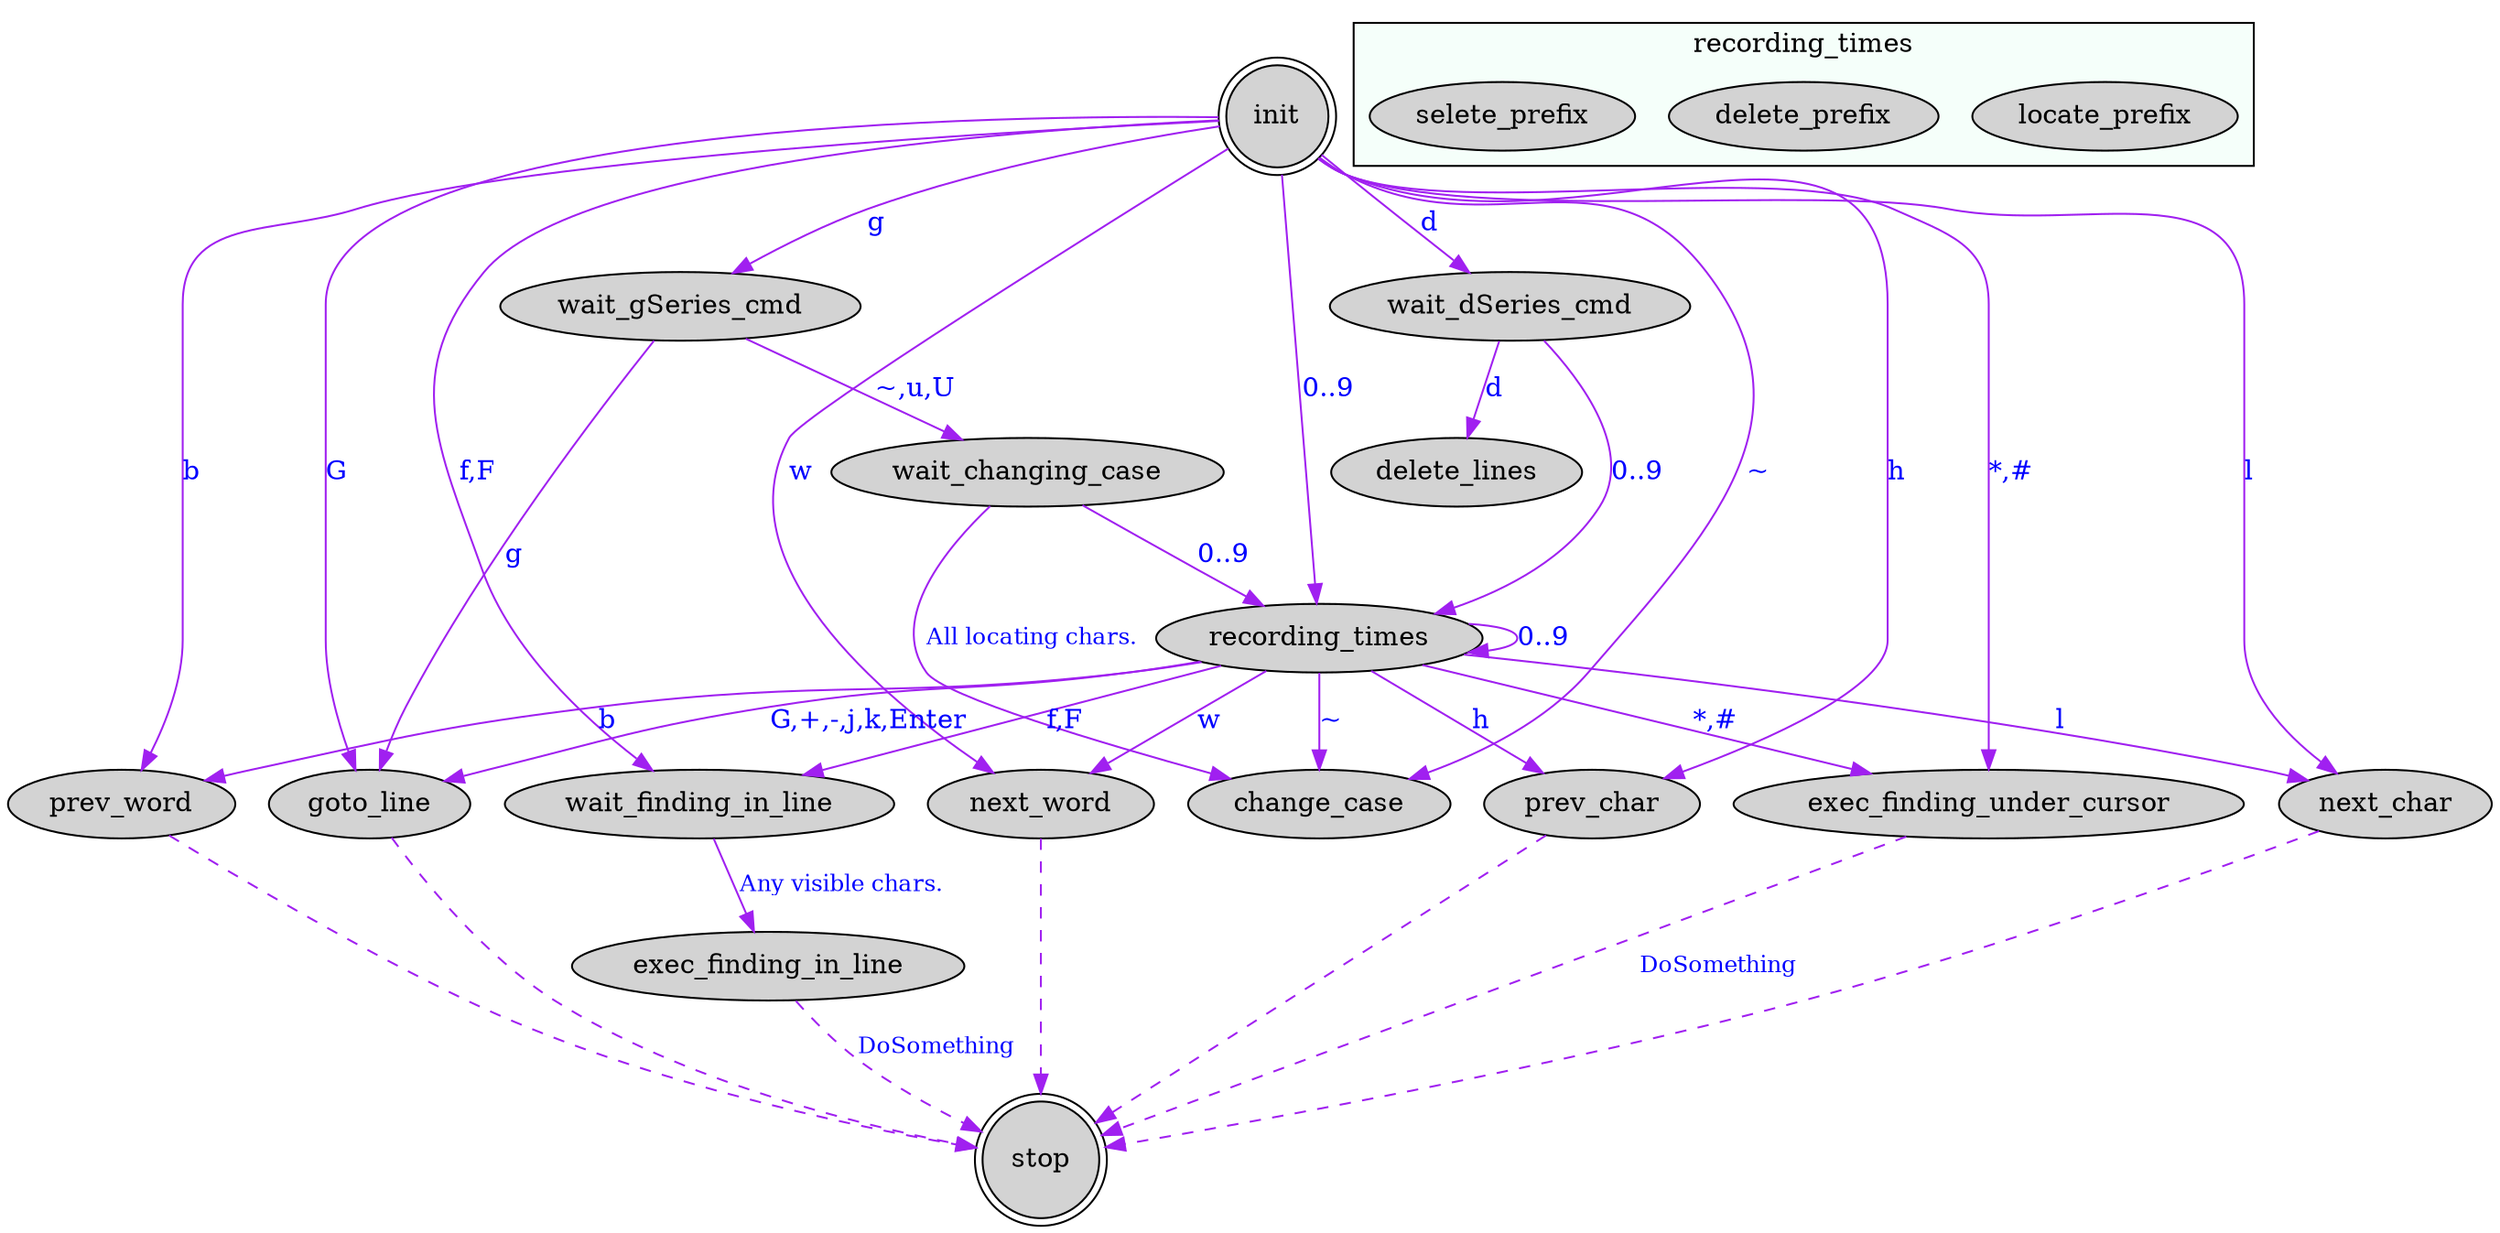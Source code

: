 digraph VIM {
rankdir=TB;
//size="10,10"

// global edge template
edge [fontcolor=blue, color=purple];

// define start and terminator nodes
node [shape=doublecircle, style="filled"];
init;
stop;

// define common nodes
node [shape=ellipse];
subgraph cluster_recording_times {
label="recording_times";
bgcolor="mintcream";
rankdir=LR;

locate_prefix;
delete_prefix;
selete_prefix;
}
wait_finding_in_line;
exec_finding_in_line;
exec_finding_under_cursor;
goto_line;
next_word;
prev_word;
next_char;
prev_char;
wait_gSeries_cmd;
wait_dSeries_cmd;
change_case;
wait_changing_case;

// draw edges
init->recording_times [label="0..9"];
init->wait_finding_in_line [label="f,F"];
init->exec_finding_under_cursor [label="*,#"];
init->goto_line [label="G"];
init->next_word [label="w"];
init->prev_word [label="b"];
init->next_char [label="l"];
init->prev_char [label="h"];
init->wait_gSeries_cmd [label="g"];
init->wait_dSeries_cmd [label="d"];
init->change_case [label="~"];

recording_times->recording_times [label="0..9"]
recording_times->wait_finding_in_line [label="f,F"];
recording_times->exec_finding_under_cursor [label="*,#"];
recording_times->goto_line [label="G,+,-,j,k,Enter"];
recording_times->next_word [label="w"];
recording_times->prev_word [label="b"];
recording_times->next_char [label="l"];
recording_times->prev_char [label="h"];
recording_times->change_case [label="~"];

wait_finding_in_line->exec_finding_in_line [label="Any visible chars." fontsize=12];

wait_gSeries_cmd->goto_line [label="g"];
wait_gSeries_cmd->wait_changing_case [label="~,u,U"];
wait_changing_case->recording_times [label="0..9"];
wait_changing_case->change_case [label="All locating chars." fontsize=12];

wait_dSeries_cmd->delete_lines [label="d"];
wait_dSeries_cmd->recording_times [label="0..9"];

// draw stop edges
edge [style="dashed"];
exec_finding_under_cursor->stop [label="DoSomething"  fontsize=12];
goto_line->stop;
exec_finding_in_line->stop [label="DoSomething"  fontsize=12];
next_word->stop;
prev_word->stop;
next_char->stop;
prev_char->stop;

}